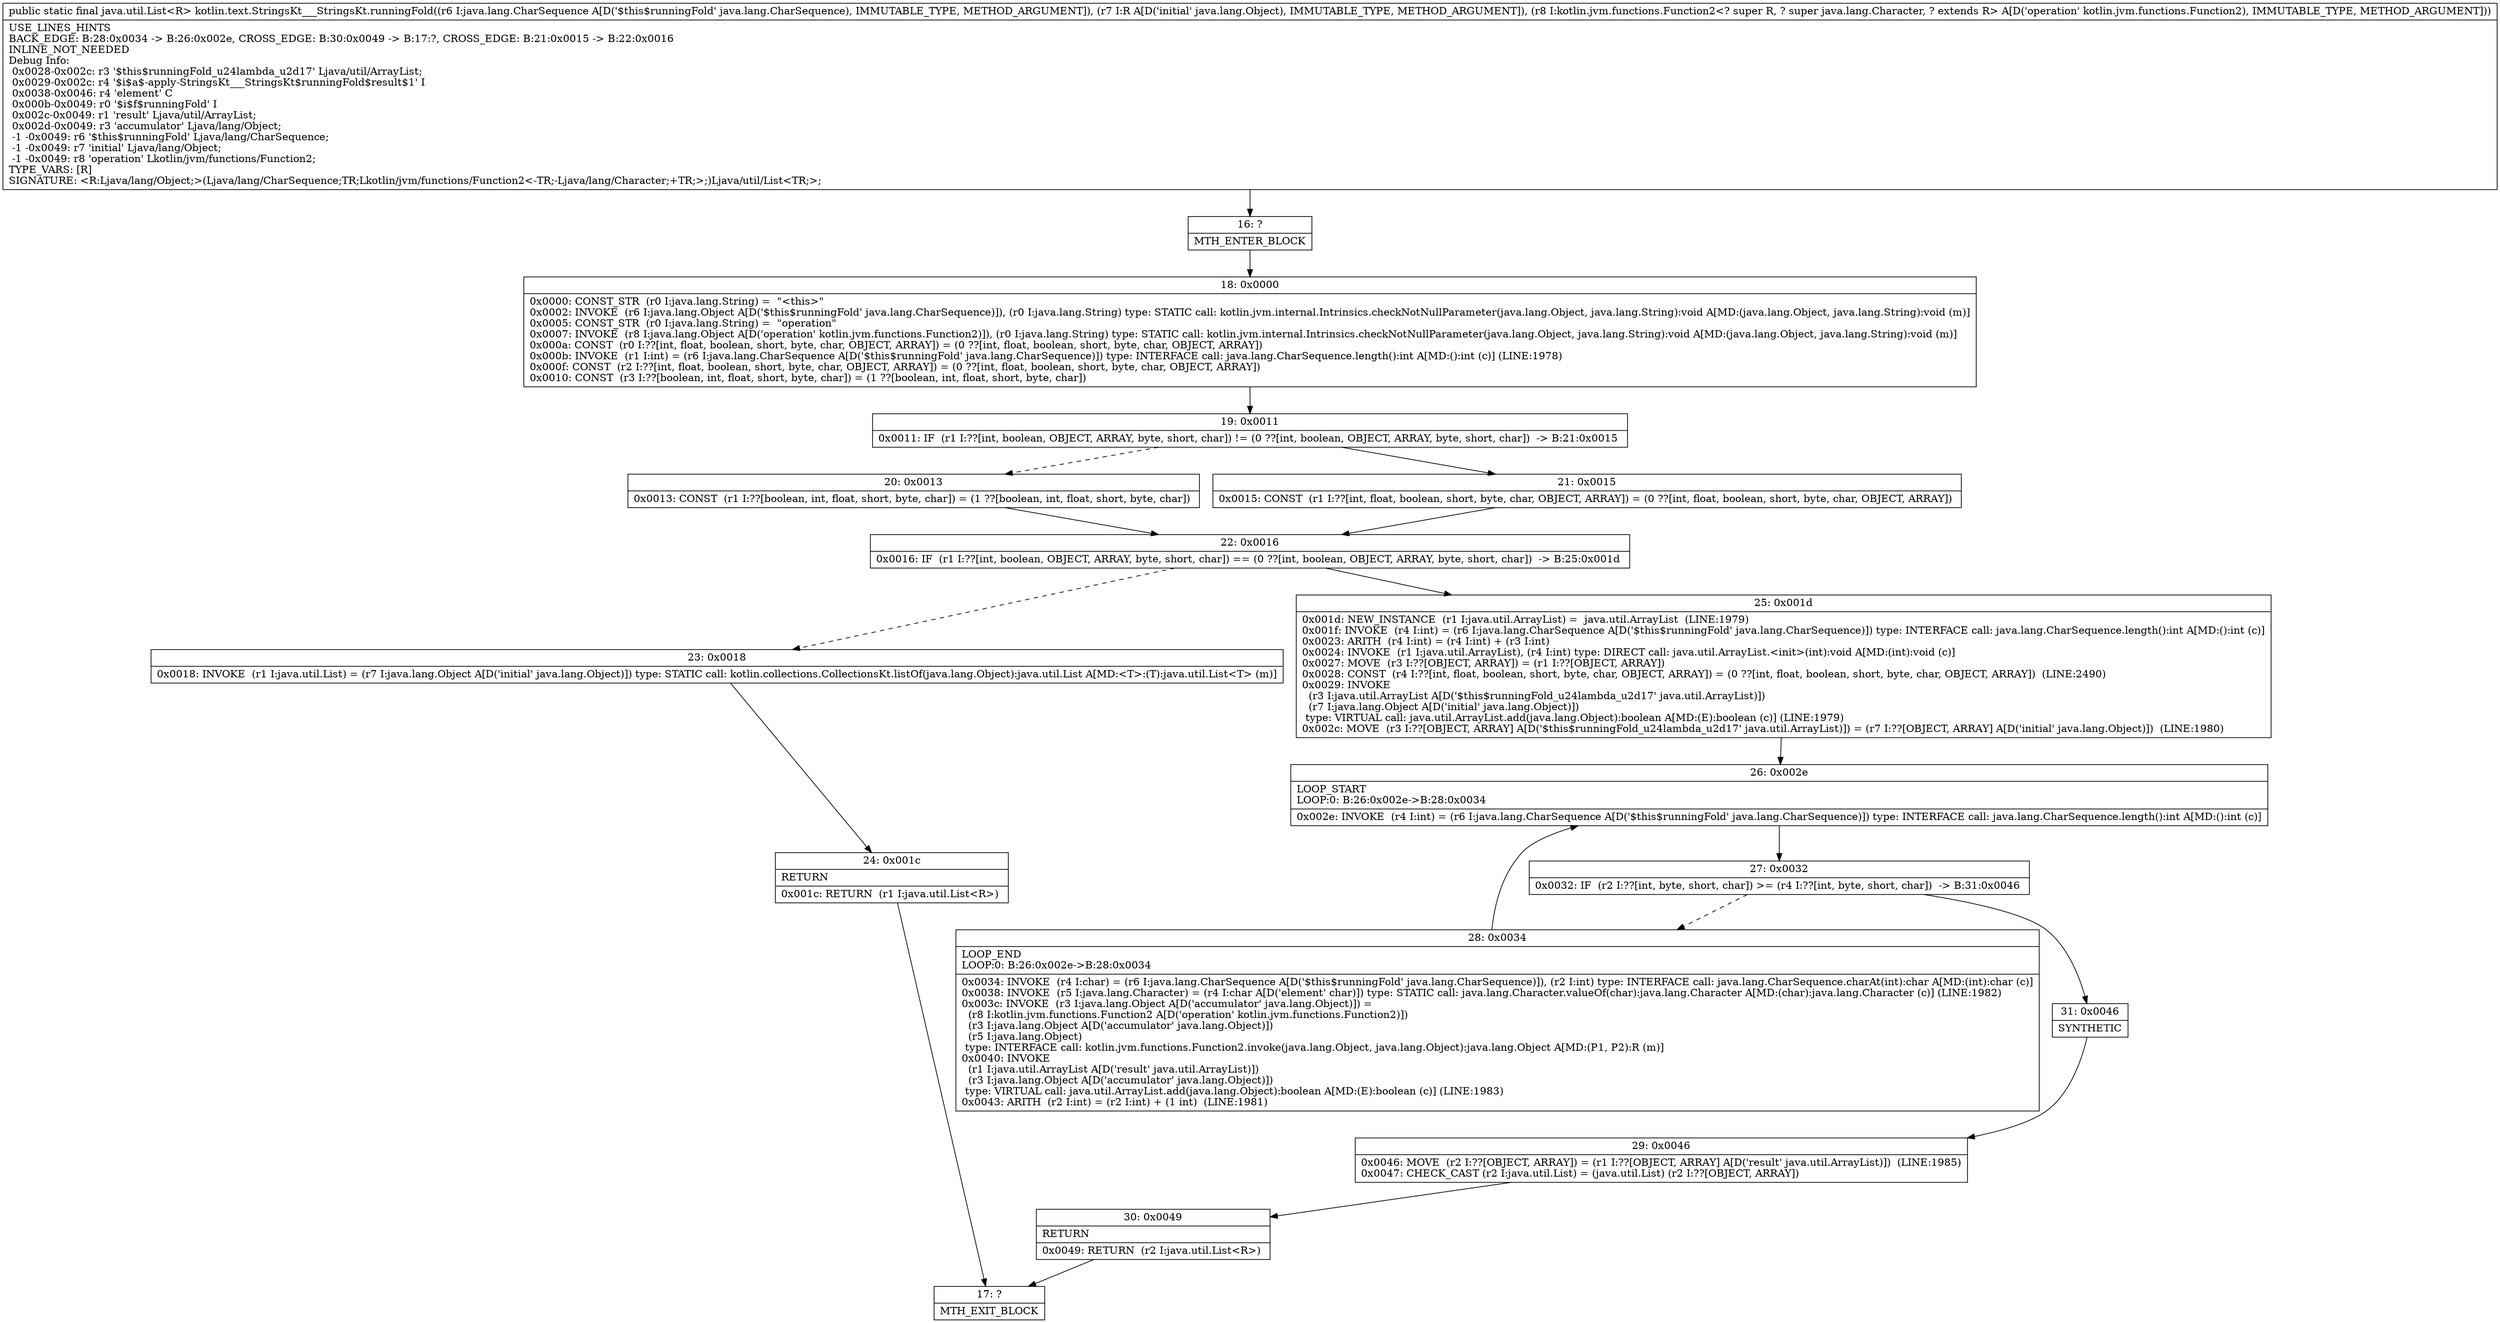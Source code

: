 digraph "CFG forkotlin.text.StringsKt___StringsKt.runningFold(Ljava\/lang\/CharSequence;Ljava\/lang\/Object;Lkotlin\/jvm\/functions\/Function2;)Ljava\/util\/List;" {
Node_16 [shape=record,label="{16\:\ ?|MTH_ENTER_BLOCK\l}"];
Node_18 [shape=record,label="{18\:\ 0x0000|0x0000: CONST_STR  (r0 I:java.lang.String) =  \"\<this\>\" \l0x0002: INVOKE  (r6 I:java.lang.Object A[D('$this$runningFold' java.lang.CharSequence)]), (r0 I:java.lang.String) type: STATIC call: kotlin.jvm.internal.Intrinsics.checkNotNullParameter(java.lang.Object, java.lang.String):void A[MD:(java.lang.Object, java.lang.String):void (m)]\l0x0005: CONST_STR  (r0 I:java.lang.String) =  \"operation\" \l0x0007: INVOKE  (r8 I:java.lang.Object A[D('operation' kotlin.jvm.functions.Function2)]), (r0 I:java.lang.String) type: STATIC call: kotlin.jvm.internal.Intrinsics.checkNotNullParameter(java.lang.Object, java.lang.String):void A[MD:(java.lang.Object, java.lang.String):void (m)]\l0x000a: CONST  (r0 I:??[int, float, boolean, short, byte, char, OBJECT, ARRAY]) = (0 ??[int, float, boolean, short, byte, char, OBJECT, ARRAY]) \l0x000b: INVOKE  (r1 I:int) = (r6 I:java.lang.CharSequence A[D('$this$runningFold' java.lang.CharSequence)]) type: INTERFACE call: java.lang.CharSequence.length():int A[MD:():int (c)] (LINE:1978)\l0x000f: CONST  (r2 I:??[int, float, boolean, short, byte, char, OBJECT, ARRAY]) = (0 ??[int, float, boolean, short, byte, char, OBJECT, ARRAY]) \l0x0010: CONST  (r3 I:??[boolean, int, float, short, byte, char]) = (1 ??[boolean, int, float, short, byte, char]) \l}"];
Node_19 [shape=record,label="{19\:\ 0x0011|0x0011: IF  (r1 I:??[int, boolean, OBJECT, ARRAY, byte, short, char]) != (0 ??[int, boolean, OBJECT, ARRAY, byte, short, char])  \-\> B:21:0x0015 \l}"];
Node_20 [shape=record,label="{20\:\ 0x0013|0x0013: CONST  (r1 I:??[boolean, int, float, short, byte, char]) = (1 ??[boolean, int, float, short, byte, char]) \l}"];
Node_22 [shape=record,label="{22\:\ 0x0016|0x0016: IF  (r1 I:??[int, boolean, OBJECT, ARRAY, byte, short, char]) == (0 ??[int, boolean, OBJECT, ARRAY, byte, short, char])  \-\> B:25:0x001d \l}"];
Node_23 [shape=record,label="{23\:\ 0x0018|0x0018: INVOKE  (r1 I:java.util.List) = (r7 I:java.lang.Object A[D('initial' java.lang.Object)]) type: STATIC call: kotlin.collections.CollectionsKt.listOf(java.lang.Object):java.util.List A[MD:\<T\>:(T):java.util.List\<T\> (m)]\l}"];
Node_24 [shape=record,label="{24\:\ 0x001c|RETURN\l|0x001c: RETURN  (r1 I:java.util.List\<R\>) \l}"];
Node_17 [shape=record,label="{17\:\ ?|MTH_EXIT_BLOCK\l}"];
Node_25 [shape=record,label="{25\:\ 0x001d|0x001d: NEW_INSTANCE  (r1 I:java.util.ArrayList) =  java.util.ArrayList  (LINE:1979)\l0x001f: INVOKE  (r4 I:int) = (r6 I:java.lang.CharSequence A[D('$this$runningFold' java.lang.CharSequence)]) type: INTERFACE call: java.lang.CharSequence.length():int A[MD:():int (c)]\l0x0023: ARITH  (r4 I:int) = (r4 I:int) + (r3 I:int) \l0x0024: INVOKE  (r1 I:java.util.ArrayList), (r4 I:int) type: DIRECT call: java.util.ArrayList.\<init\>(int):void A[MD:(int):void (c)]\l0x0027: MOVE  (r3 I:??[OBJECT, ARRAY]) = (r1 I:??[OBJECT, ARRAY]) \l0x0028: CONST  (r4 I:??[int, float, boolean, short, byte, char, OBJECT, ARRAY]) = (0 ??[int, float, boolean, short, byte, char, OBJECT, ARRAY])  (LINE:2490)\l0x0029: INVOKE  \l  (r3 I:java.util.ArrayList A[D('$this$runningFold_u24lambda_u2d17' java.util.ArrayList)])\l  (r7 I:java.lang.Object A[D('initial' java.lang.Object)])\l type: VIRTUAL call: java.util.ArrayList.add(java.lang.Object):boolean A[MD:(E):boolean (c)] (LINE:1979)\l0x002c: MOVE  (r3 I:??[OBJECT, ARRAY] A[D('$this$runningFold_u24lambda_u2d17' java.util.ArrayList)]) = (r7 I:??[OBJECT, ARRAY] A[D('initial' java.lang.Object)])  (LINE:1980)\l}"];
Node_26 [shape=record,label="{26\:\ 0x002e|LOOP_START\lLOOP:0: B:26:0x002e\-\>B:28:0x0034\l|0x002e: INVOKE  (r4 I:int) = (r6 I:java.lang.CharSequence A[D('$this$runningFold' java.lang.CharSequence)]) type: INTERFACE call: java.lang.CharSequence.length():int A[MD:():int (c)]\l}"];
Node_27 [shape=record,label="{27\:\ 0x0032|0x0032: IF  (r2 I:??[int, byte, short, char]) \>= (r4 I:??[int, byte, short, char])  \-\> B:31:0x0046 \l}"];
Node_28 [shape=record,label="{28\:\ 0x0034|LOOP_END\lLOOP:0: B:26:0x002e\-\>B:28:0x0034\l|0x0034: INVOKE  (r4 I:char) = (r6 I:java.lang.CharSequence A[D('$this$runningFold' java.lang.CharSequence)]), (r2 I:int) type: INTERFACE call: java.lang.CharSequence.charAt(int):char A[MD:(int):char (c)]\l0x0038: INVOKE  (r5 I:java.lang.Character) = (r4 I:char A[D('element' char)]) type: STATIC call: java.lang.Character.valueOf(char):java.lang.Character A[MD:(char):java.lang.Character (c)] (LINE:1982)\l0x003c: INVOKE  (r3 I:java.lang.Object A[D('accumulator' java.lang.Object)]) = \l  (r8 I:kotlin.jvm.functions.Function2 A[D('operation' kotlin.jvm.functions.Function2)])\l  (r3 I:java.lang.Object A[D('accumulator' java.lang.Object)])\l  (r5 I:java.lang.Object)\l type: INTERFACE call: kotlin.jvm.functions.Function2.invoke(java.lang.Object, java.lang.Object):java.lang.Object A[MD:(P1, P2):R (m)]\l0x0040: INVOKE  \l  (r1 I:java.util.ArrayList A[D('result' java.util.ArrayList)])\l  (r3 I:java.lang.Object A[D('accumulator' java.lang.Object)])\l type: VIRTUAL call: java.util.ArrayList.add(java.lang.Object):boolean A[MD:(E):boolean (c)] (LINE:1983)\l0x0043: ARITH  (r2 I:int) = (r2 I:int) + (1 int)  (LINE:1981)\l}"];
Node_31 [shape=record,label="{31\:\ 0x0046|SYNTHETIC\l}"];
Node_29 [shape=record,label="{29\:\ 0x0046|0x0046: MOVE  (r2 I:??[OBJECT, ARRAY]) = (r1 I:??[OBJECT, ARRAY] A[D('result' java.util.ArrayList)])  (LINE:1985)\l0x0047: CHECK_CAST (r2 I:java.util.List) = (java.util.List) (r2 I:??[OBJECT, ARRAY]) \l}"];
Node_30 [shape=record,label="{30\:\ 0x0049|RETURN\l|0x0049: RETURN  (r2 I:java.util.List\<R\>) \l}"];
Node_21 [shape=record,label="{21\:\ 0x0015|0x0015: CONST  (r1 I:??[int, float, boolean, short, byte, char, OBJECT, ARRAY]) = (0 ??[int, float, boolean, short, byte, char, OBJECT, ARRAY]) \l}"];
MethodNode[shape=record,label="{public static final java.util.List\<R\> kotlin.text.StringsKt___StringsKt.runningFold((r6 I:java.lang.CharSequence A[D('$this$runningFold' java.lang.CharSequence), IMMUTABLE_TYPE, METHOD_ARGUMENT]), (r7 I:R A[D('initial' java.lang.Object), IMMUTABLE_TYPE, METHOD_ARGUMENT]), (r8 I:kotlin.jvm.functions.Function2\<? super R, ? super java.lang.Character, ? extends R\> A[D('operation' kotlin.jvm.functions.Function2), IMMUTABLE_TYPE, METHOD_ARGUMENT]))  | USE_LINES_HINTS\lBACK_EDGE: B:28:0x0034 \-\> B:26:0x002e, CROSS_EDGE: B:30:0x0049 \-\> B:17:?, CROSS_EDGE: B:21:0x0015 \-\> B:22:0x0016\lINLINE_NOT_NEEDED\lDebug Info:\l  0x0028\-0x002c: r3 '$this$runningFold_u24lambda_u2d17' Ljava\/util\/ArrayList;\l  0x0029\-0x002c: r4 '$i$a$\-apply\-StringsKt___StringsKt$runningFold$result$1' I\l  0x0038\-0x0046: r4 'element' C\l  0x000b\-0x0049: r0 '$i$f$runningFold' I\l  0x002c\-0x0049: r1 'result' Ljava\/util\/ArrayList;\l  0x002d\-0x0049: r3 'accumulator' Ljava\/lang\/Object;\l  \-1 \-0x0049: r6 '$this$runningFold' Ljava\/lang\/CharSequence;\l  \-1 \-0x0049: r7 'initial' Ljava\/lang\/Object;\l  \-1 \-0x0049: r8 'operation' Lkotlin\/jvm\/functions\/Function2;\lTYPE_VARS: [R]\lSIGNATURE: \<R:Ljava\/lang\/Object;\>(Ljava\/lang\/CharSequence;TR;Lkotlin\/jvm\/functions\/Function2\<\-TR;\-Ljava\/lang\/Character;+TR;\>;)Ljava\/util\/List\<TR;\>;\l}"];
MethodNode -> Node_16;Node_16 -> Node_18;
Node_18 -> Node_19;
Node_19 -> Node_20[style=dashed];
Node_19 -> Node_21;
Node_20 -> Node_22;
Node_22 -> Node_23[style=dashed];
Node_22 -> Node_25;
Node_23 -> Node_24;
Node_24 -> Node_17;
Node_25 -> Node_26;
Node_26 -> Node_27;
Node_27 -> Node_28[style=dashed];
Node_27 -> Node_31;
Node_28 -> Node_26;
Node_31 -> Node_29;
Node_29 -> Node_30;
Node_30 -> Node_17;
Node_21 -> Node_22;
}

